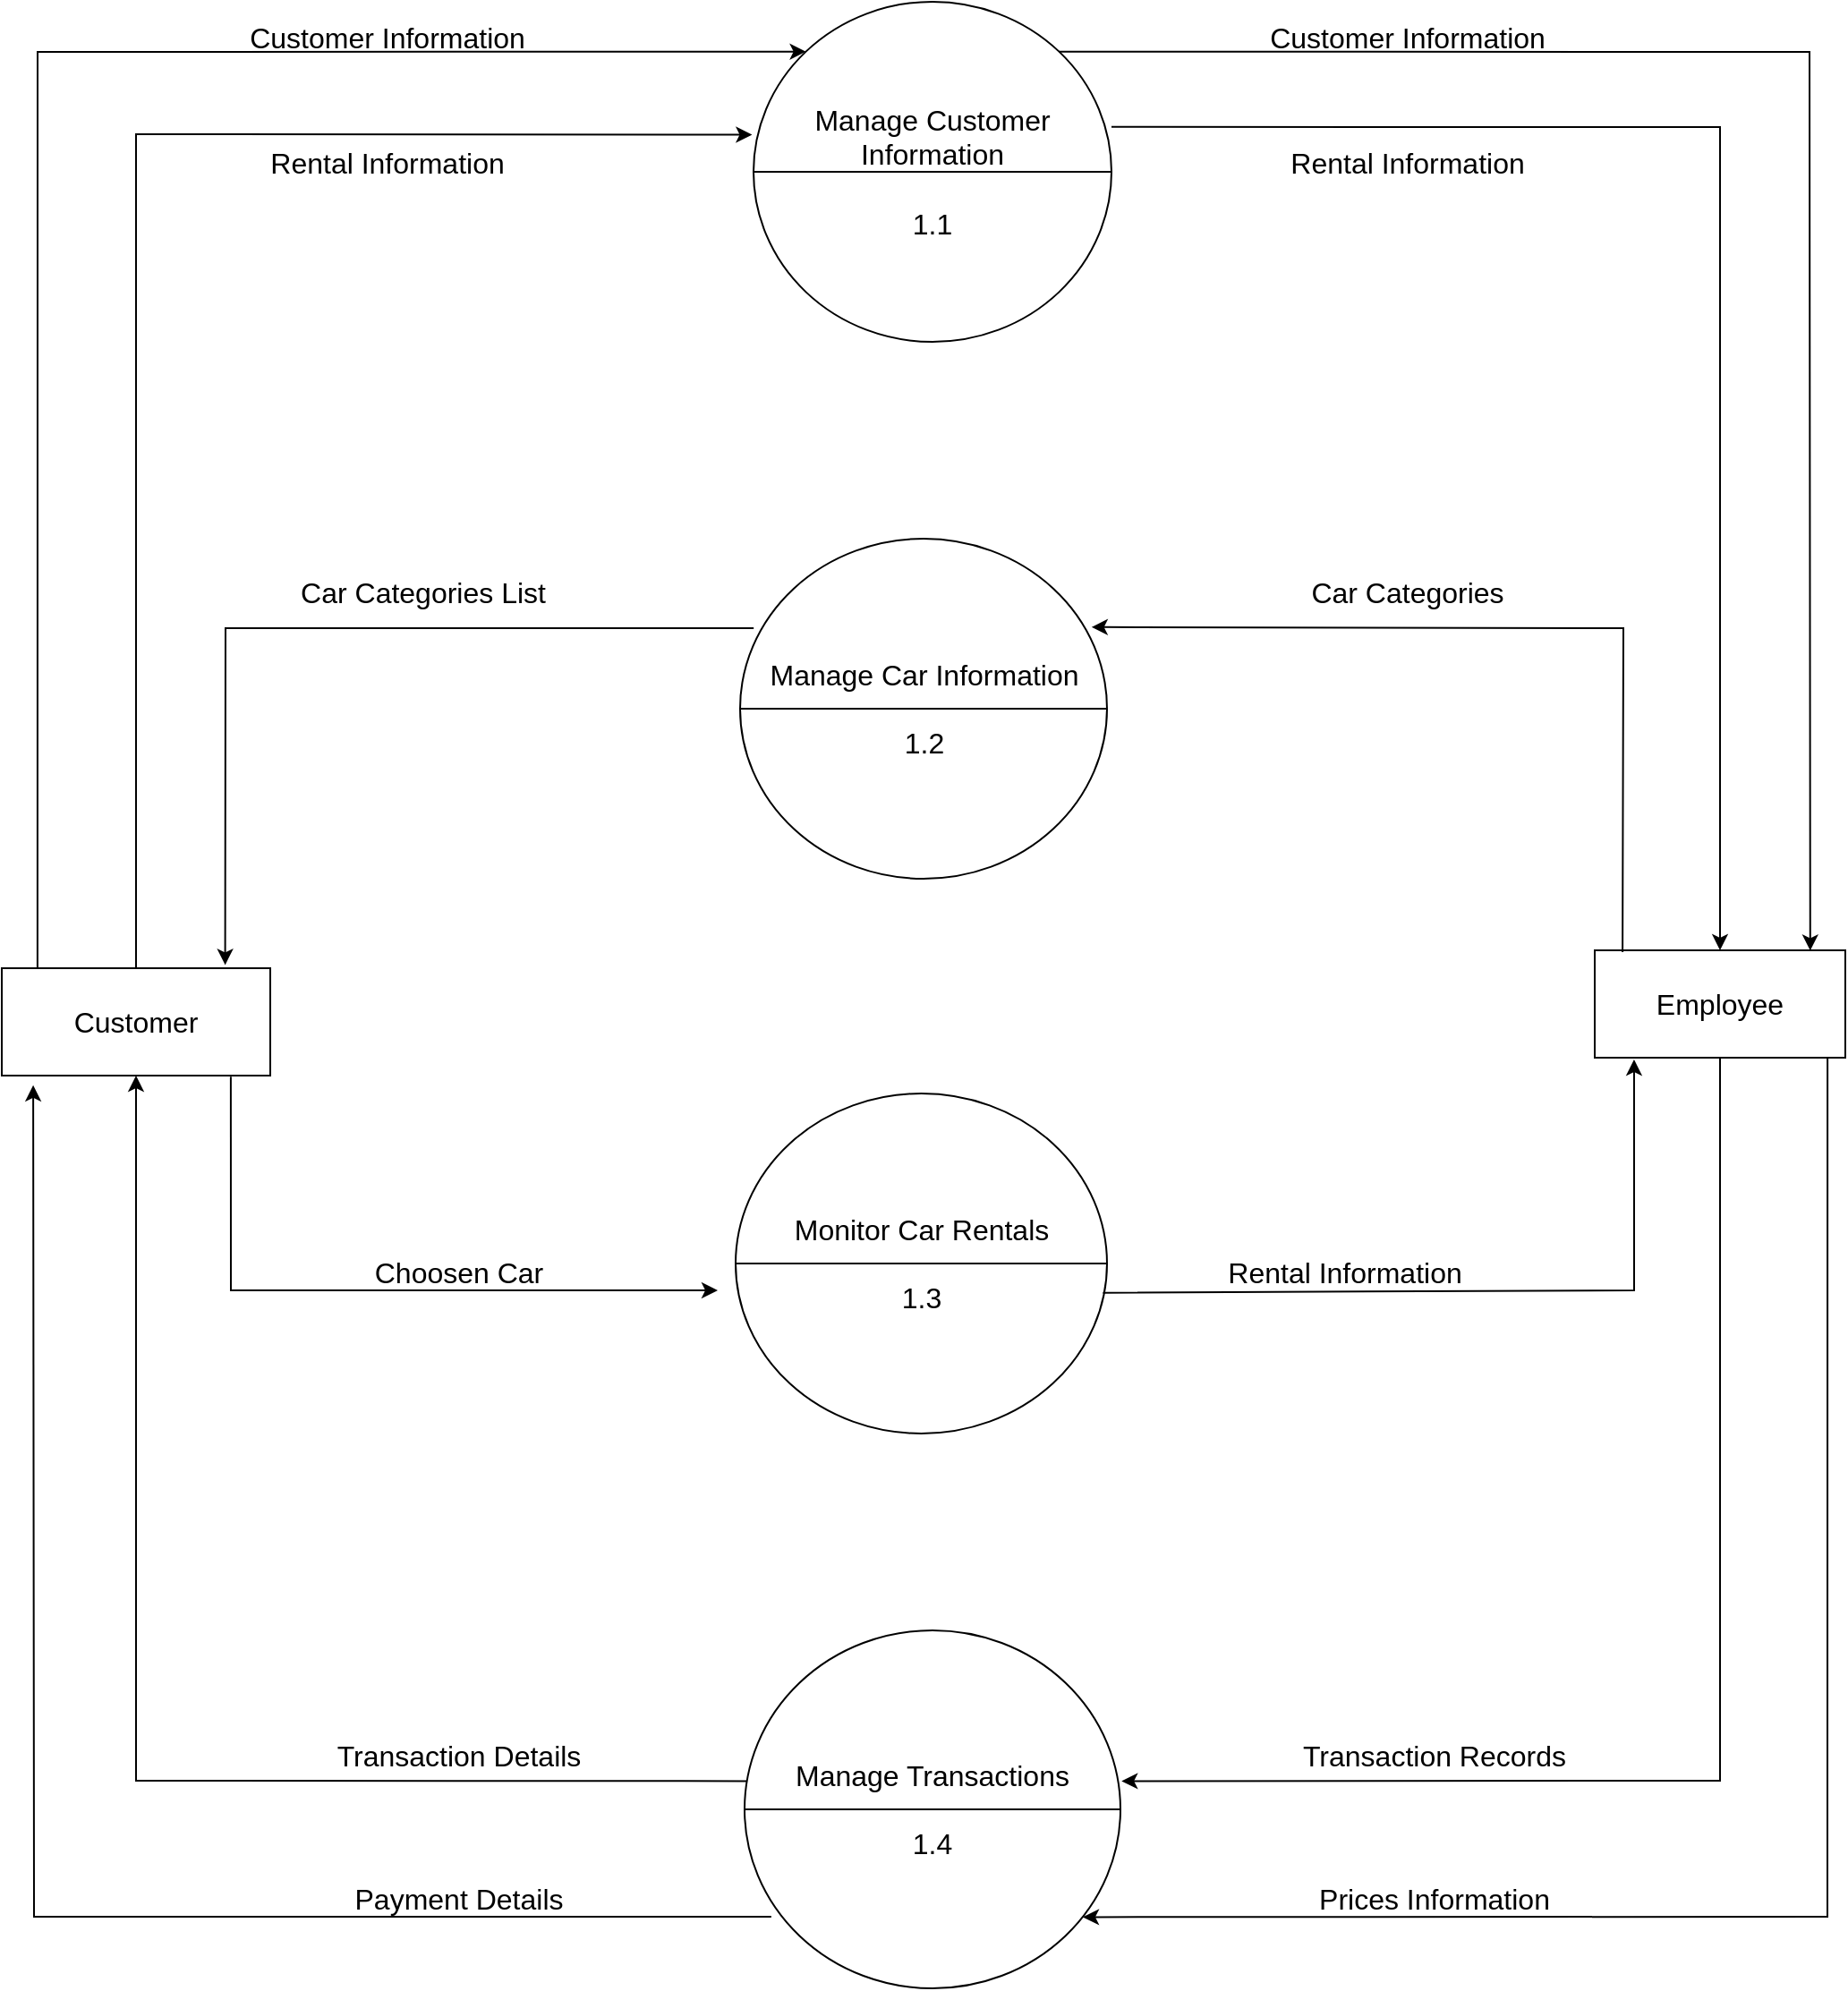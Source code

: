 <mxfile version="20.0.3" type="device"><diagram id="6VP2FrSWK23I0Jpe9H0k" name="Page-1"><mxGraphModel dx="1038" dy="539" grid="1" gridSize="10" guides="1" tooltips="1" connect="1" arrows="1" fold="1" page="1" pageScale="1" pageWidth="2400" pageHeight="2400" math="0" shadow="0"><root><mxCell id="0"/><mxCell id="1" parent="0"/><mxCell id="-6MLzSZKCCK4qdIJNz8y-1" value="&lt;span style=&quot;font-size: 16px;&quot;&gt;Manage Customer Information&lt;br&gt;&lt;br&gt;1.1&lt;br&gt;&lt;/span&gt;" style="shape=lineEllipse;perimeter=ellipsePerimeter;whiteSpace=wrap;html=1;backgroundOutline=1;" parent="1" vertex="1"><mxGeometry x="550" y="160" width="200" height="190" as="geometry"/></mxCell><mxCell id="-6MLzSZKCCK4qdIJNz8y-2" value="Manage Car Information&lt;br&gt;&lt;br&gt;1.2" style="shape=lineEllipse;perimeter=ellipsePerimeter;whiteSpace=wrap;html=1;backgroundOutline=1;fontSize=16;" parent="1" vertex="1"><mxGeometry x="542.5" y="460" width="205" height="190" as="geometry"/></mxCell><mxCell id="-6MLzSZKCCK4qdIJNz8y-3" value="Monitor Car Rentals&lt;br&gt;&lt;br&gt;1.3" style="shape=lineEllipse;perimeter=ellipsePerimeter;whiteSpace=wrap;html=1;backgroundOutline=1;fontSize=16;" parent="1" vertex="1"><mxGeometry x="540" y="770" width="207.5" height="190" as="geometry"/></mxCell><mxCell id="-6MLzSZKCCK4qdIJNz8y-4" value="Manage Transactions&lt;br&gt;&lt;br&gt;1.4" style="shape=lineEllipse;perimeter=ellipsePerimeter;whiteSpace=wrap;html=1;backgroundOutline=1;fontSize=16;" parent="1" vertex="1"><mxGeometry x="545" y="1070" width="210" height="200" as="geometry"/></mxCell><mxCell id="-6MLzSZKCCK4qdIJNz8y-5" value="Customer" style="rounded=0;whiteSpace=wrap;html=1;fontSize=16;" parent="1" vertex="1"><mxGeometry x="130" y="700" width="150" height="60" as="geometry"/></mxCell><mxCell id="-6MLzSZKCCK4qdIJNz8y-6" value="Employee" style="rounded=0;whiteSpace=wrap;html=1;fontSize=16;" parent="1" vertex="1"><mxGeometry x="1020" y="690" width="140" height="60" as="geometry"/></mxCell><mxCell id="-6MLzSZKCCK4qdIJNz8y-7" value="" style="endArrow=classic;html=1;rounded=0;fontSize=16;exitX=0.133;exitY=0;exitDx=0;exitDy=0;exitPerimeter=0;entryX=0;entryY=0;entryDx=0;entryDy=0;" parent="1" source="-6MLzSZKCCK4qdIJNz8y-5" target="-6MLzSZKCCK4qdIJNz8y-1" edge="1"><mxGeometry width="50" height="50" relative="1" as="geometry"><mxPoint x="170" y="550" as="sourcePoint"/><mxPoint x="220" y="500" as="targetPoint"/><Array as="points"><mxPoint x="150" y="188"/></Array></mxGeometry></mxCell><mxCell id="-6MLzSZKCCK4qdIJNz8y-8" value="Customer Information" style="text;html=1;align=center;verticalAlign=middle;resizable=0;points=[];autosize=1;strokeColor=none;fillColor=none;fontSize=16;" parent="1" vertex="1"><mxGeometry x="260" y="170" width="170" height="20" as="geometry"/></mxCell><mxCell id="-6MLzSZKCCK4qdIJNz8y-9" value="" style="endArrow=classic;html=1;rounded=0;fontSize=16;exitX=0.5;exitY=0;exitDx=0;exitDy=0;entryX=-0.004;entryY=0.391;entryDx=0;entryDy=0;entryPerimeter=0;" parent="1" source="-6MLzSZKCCK4qdIJNz8y-5" target="-6MLzSZKCCK4qdIJNz8y-1" edge="1"><mxGeometry width="50" height="50" relative="1" as="geometry"><mxPoint x="220" y="640" as="sourcePoint"/><mxPoint x="270" y="590" as="targetPoint"/><Array as="points"><mxPoint x="205" y="234"/></Array></mxGeometry></mxCell><mxCell id="-6MLzSZKCCK4qdIJNz8y-10" value="Rental Information" style="text;html=1;align=center;verticalAlign=middle;resizable=0;points=[];autosize=1;strokeColor=none;fillColor=none;fontSize=16;" parent="1" vertex="1"><mxGeometry x="270" y="240" width="150" height="20" as="geometry"/></mxCell><mxCell id="-6MLzSZKCCK4qdIJNz8y-11" value="" style="endArrow=classic;html=1;rounded=0;fontSize=16;exitX=1;exitY=0;exitDx=0;exitDy=0;entryX=0.86;entryY=0.003;entryDx=0;entryDy=0;entryPerimeter=0;" parent="1" source="-6MLzSZKCCK4qdIJNz8y-1" target="-6MLzSZKCCK4qdIJNz8y-6" edge="1"><mxGeometry width="50" height="50" relative="1" as="geometry"><mxPoint x="980" y="420" as="sourcePoint"/><mxPoint x="1030" y="370" as="targetPoint"/><Array as="points"><mxPoint x="1140" y="188"/></Array></mxGeometry></mxCell><mxCell id="-6MLzSZKCCK4qdIJNz8y-12" value="Customer Information" style="text;html=1;align=center;verticalAlign=middle;resizable=0;points=[];autosize=1;strokeColor=none;fillColor=none;fontSize=16;" parent="1" vertex="1"><mxGeometry x="830" y="170" width="170" height="20" as="geometry"/></mxCell><mxCell id="-6MLzSZKCCK4qdIJNz8y-13" value="" style="endArrow=classic;html=1;rounded=0;fontSize=16;exitX=1;exitY=0.368;exitDx=0;exitDy=0;exitPerimeter=0;entryX=0.5;entryY=0;entryDx=0;entryDy=0;" parent="1" source="-6MLzSZKCCK4qdIJNz8y-1" target="-6MLzSZKCCK4qdIJNz8y-6" edge="1"><mxGeometry width="50" height="50" relative="1" as="geometry"><mxPoint x="950" y="440" as="sourcePoint"/><mxPoint x="1000" y="390" as="targetPoint"/><Array as="points"><mxPoint x="1090" y="230"/></Array></mxGeometry></mxCell><mxCell id="-6MLzSZKCCK4qdIJNz8y-14" value="Rental Information" style="text;html=1;align=center;verticalAlign=middle;resizable=0;points=[];autosize=1;strokeColor=none;fillColor=none;fontSize=16;" parent="1" vertex="1"><mxGeometry x="840" y="240" width="150" height="20" as="geometry"/></mxCell><mxCell id="-6MLzSZKCCK4qdIJNz8y-15" value="" style="endArrow=classic;html=1;rounded=0;fontSize=16;exitX=0.037;exitY=0.263;exitDx=0;exitDy=0;exitPerimeter=0;entryX=0.832;entryY=-0.03;entryDx=0;entryDy=0;entryPerimeter=0;" parent="1" source="-6MLzSZKCCK4qdIJNz8y-2" target="-6MLzSZKCCK4qdIJNz8y-5" edge="1"><mxGeometry width="50" height="50" relative="1" as="geometry"><mxPoint x="360" y="530" as="sourcePoint"/><mxPoint x="410" y="480" as="targetPoint"/><Array as="points"><mxPoint x="255" y="510"/></Array></mxGeometry></mxCell><mxCell id="-6MLzSZKCCK4qdIJNz8y-16" value="Car Categories List" style="text;html=1;align=center;verticalAlign=middle;resizable=0;points=[];autosize=1;strokeColor=none;fillColor=none;fontSize=16;" parent="1" vertex="1"><mxGeometry x="290" y="480" width="150" height="20" as="geometry"/></mxCell><mxCell id="-6MLzSZKCCK4qdIJNz8y-18" value="" style="endArrow=classic;html=1;rounded=0;fontSize=16;exitX=0.111;exitY=0.017;exitDx=0;exitDy=0;exitPerimeter=0;entryX=0.958;entryY=0.26;entryDx=0;entryDy=0;entryPerimeter=0;" parent="1" source="-6MLzSZKCCK4qdIJNz8y-6" target="-6MLzSZKCCK4qdIJNz8y-2" edge="1"><mxGeometry width="50" height="50" relative="1" as="geometry"><mxPoint x="900" y="550" as="sourcePoint"/><mxPoint x="950" y="500" as="targetPoint"/><Array as="points"><mxPoint x="1036" y="510"/></Array></mxGeometry></mxCell><mxCell id="-6MLzSZKCCK4qdIJNz8y-19" value="Car Categories" style="text;html=1;align=center;verticalAlign=middle;resizable=0;points=[];autosize=1;strokeColor=none;fillColor=none;fontSize=16;" parent="1" vertex="1"><mxGeometry x="855" y="480" width="120" height="20" as="geometry"/></mxCell><mxCell id="-6MLzSZKCCK4qdIJNz8y-20" value="" style="endArrow=classic;html=1;rounded=0;fontSize=16;exitX=0.853;exitY=1.01;exitDx=0;exitDy=0;exitPerimeter=0;" parent="1" source="-6MLzSZKCCK4qdIJNz8y-5" edge="1"><mxGeometry width="50" height="50" relative="1" as="geometry"><mxPoint x="330" y="840" as="sourcePoint"/><mxPoint x="530" y="880" as="targetPoint"/><Array as="points"><mxPoint x="258" y="880"/></Array></mxGeometry></mxCell><mxCell id="-6MLzSZKCCK4qdIJNz8y-21" value="Choosen Car" style="text;html=1;align=center;verticalAlign=middle;resizable=0;points=[];autosize=1;strokeColor=none;fillColor=none;fontSize=16;" parent="1" vertex="1"><mxGeometry x="330" y="860" width="110" height="20" as="geometry"/></mxCell><mxCell id="-6MLzSZKCCK4qdIJNz8y-22" value="" style="endArrow=classic;html=1;rounded=0;fontSize=16;exitX=0.989;exitY=0.586;exitDx=0;exitDy=0;exitPerimeter=0;entryX=0.157;entryY=1.017;entryDx=0;entryDy=0;entryPerimeter=0;" parent="1" source="-6MLzSZKCCK4qdIJNz8y-3" target="-6MLzSZKCCK4qdIJNz8y-6" edge="1"><mxGeometry width="50" height="50" relative="1" as="geometry"><mxPoint x="910" y="870" as="sourcePoint"/><mxPoint x="960" y="820" as="targetPoint"/><Array as="points"><mxPoint x="1042" y="880"/></Array></mxGeometry></mxCell><mxCell id="-6MLzSZKCCK4qdIJNz8y-23" value="Rental Information" style="text;html=1;align=center;verticalAlign=middle;resizable=0;points=[];autosize=1;strokeColor=none;fillColor=none;fontSize=16;" parent="1" vertex="1"><mxGeometry x="805" y="860" width="150" height="20" as="geometry"/></mxCell><mxCell id="-6MLzSZKCCK4qdIJNz8y-24" value="" style="endArrow=classic;html=1;rounded=0;fontSize=16;exitX=0.005;exitY=0.421;exitDx=0;exitDy=0;exitPerimeter=0;entryX=0.5;entryY=1;entryDx=0;entryDy=0;" parent="1" source="-6MLzSZKCCK4qdIJNz8y-4" target="-6MLzSZKCCK4qdIJNz8y-5" edge="1"><mxGeometry width="50" height="50" relative="1" as="geometry"><mxPoint x="370" y="1180" as="sourcePoint"/><mxPoint x="420" y="1130" as="targetPoint"/><Array as="points"><mxPoint x="205" y="1154"/></Array></mxGeometry></mxCell><mxCell id="-6MLzSZKCCK4qdIJNz8y-25" value="Transaction Details" style="text;html=1;align=center;verticalAlign=middle;resizable=0;points=[];autosize=1;strokeColor=none;fillColor=none;fontSize=16;" parent="1" vertex="1"><mxGeometry x="310" y="1130" width="150" height="20" as="geometry"/></mxCell><mxCell id="-6MLzSZKCCK4qdIJNz8y-26" value="" style="endArrow=classic;html=1;rounded=0;fontSize=16;exitX=0.071;exitY=0.8;exitDx=0;exitDy=0;exitPerimeter=0;entryX=0.117;entryY=1.09;entryDx=0;entryDy=0;entryPerimeter=0;" parent="1" source="-6MLzSZKCCK4qdIJNz8y-4" target="-6MLzSZKCCK4qdIJNz8y-5" edge="1"><mxGeometry width="50" height="50" relative="1" as="geometry"><mxPoint x="170" y="1260" as="sourcePoint"/><mxPoint x="220" y="1210" as="targetPoint"/><Array as="points"><mxPoint x="148" y="1230"/></Array></mxGeometry></mxCell><mxCell id="-6MLzSZKCCK4qdIJNz8y-27" value="Payment Details" style="text;html=1;align=center;verticalAlign=middle;resizable=0;points=[];autosize=1;strokeColor=none;fillColor=none;fontSize=16;" parent="1" vertex="1"><mxGeometry x="320" y="1210" width="130" height="20" as="geometry"/></mxCell><mxCell id="-6MLzSZKCCK4qdIJNz8y-28" value="" style="endArrow=classic;html=1;rounded=0;fontSize=16;entryX=1.003;entryY=0.421;entryDx=0;entryDy=0;entryPerimeter=0;exitX=0.5;exitY=1;exitDx=0;exitDy=0;" parent="1" source="-6MLzSZKCCK4qdIJNz8y-6" target="-6MLzSZKCCK4qdIJNz8y-4" edge="1"><mxGeometry width="50" height="50" relative="1" as="geometry"><mxPoint x="1100" y="1060" as="sourcePoint"/><mxPoint x="1150" y="1010" as="targetPoint"/><Array as="points"><mxPoint x="1090" y="1154"/></Array></mxGeometry></mxCell><mxCell id="-6MLzSZKCCK4qdIJNz8y-29" value="Transaction Records" style="text;html=1;align=center;verticalAlign=middle;resizable=0;points=[];autosize=1;strokeColor=none;fillColor=none;fontSize=16;" parent="1" vertex="1"><mxGeometry x="850" y="1130" width="160" height="20" as="geometry"/></mxCell><mxCell id="-6MLzSZKCCK4qdIJNz8y-30" value="" style="endArrow=classic;html=1;rounded=0;fontSize=16;entryX=0.9;entryY=0.801;entryDx=0;entryDy=0;entryPerimeter=0;exitX=0.929;exitY=1;exitDx=0;exitDy=0;exitPerimeter=0;" parent="1" source="-6MLzSZKCCK4qdIJNz8y-6" target="-6MLzSZKCCK4qdIJNz8y-4" edge="1"><mxGeometry width="50" height="50" relative="1" as="geometry"><mxPoint x="1160" y="1180" as="sourcePoint"/><mxPoint x="1210" y="1130" as="targetPoint"/><Array as="points"><mxPoint x="1150" y="1230"/></Array></mxGeometry></mxCell><mxCell id="-6MLzSZKCCK4qdIJNz8y-31" value="Prices Information" style="text;html=1;align=center;verticalAlign=middle;resizable=0;points=[];autosize=1;strokeColor=none;fillColor=none;fontSize=16;" parent="1" vertex="1"><mxGeometry x="860" y="1210" width="140" height="20" as="geometry"/></mxCell></root></mxGraphModel></diagram></mxfile>